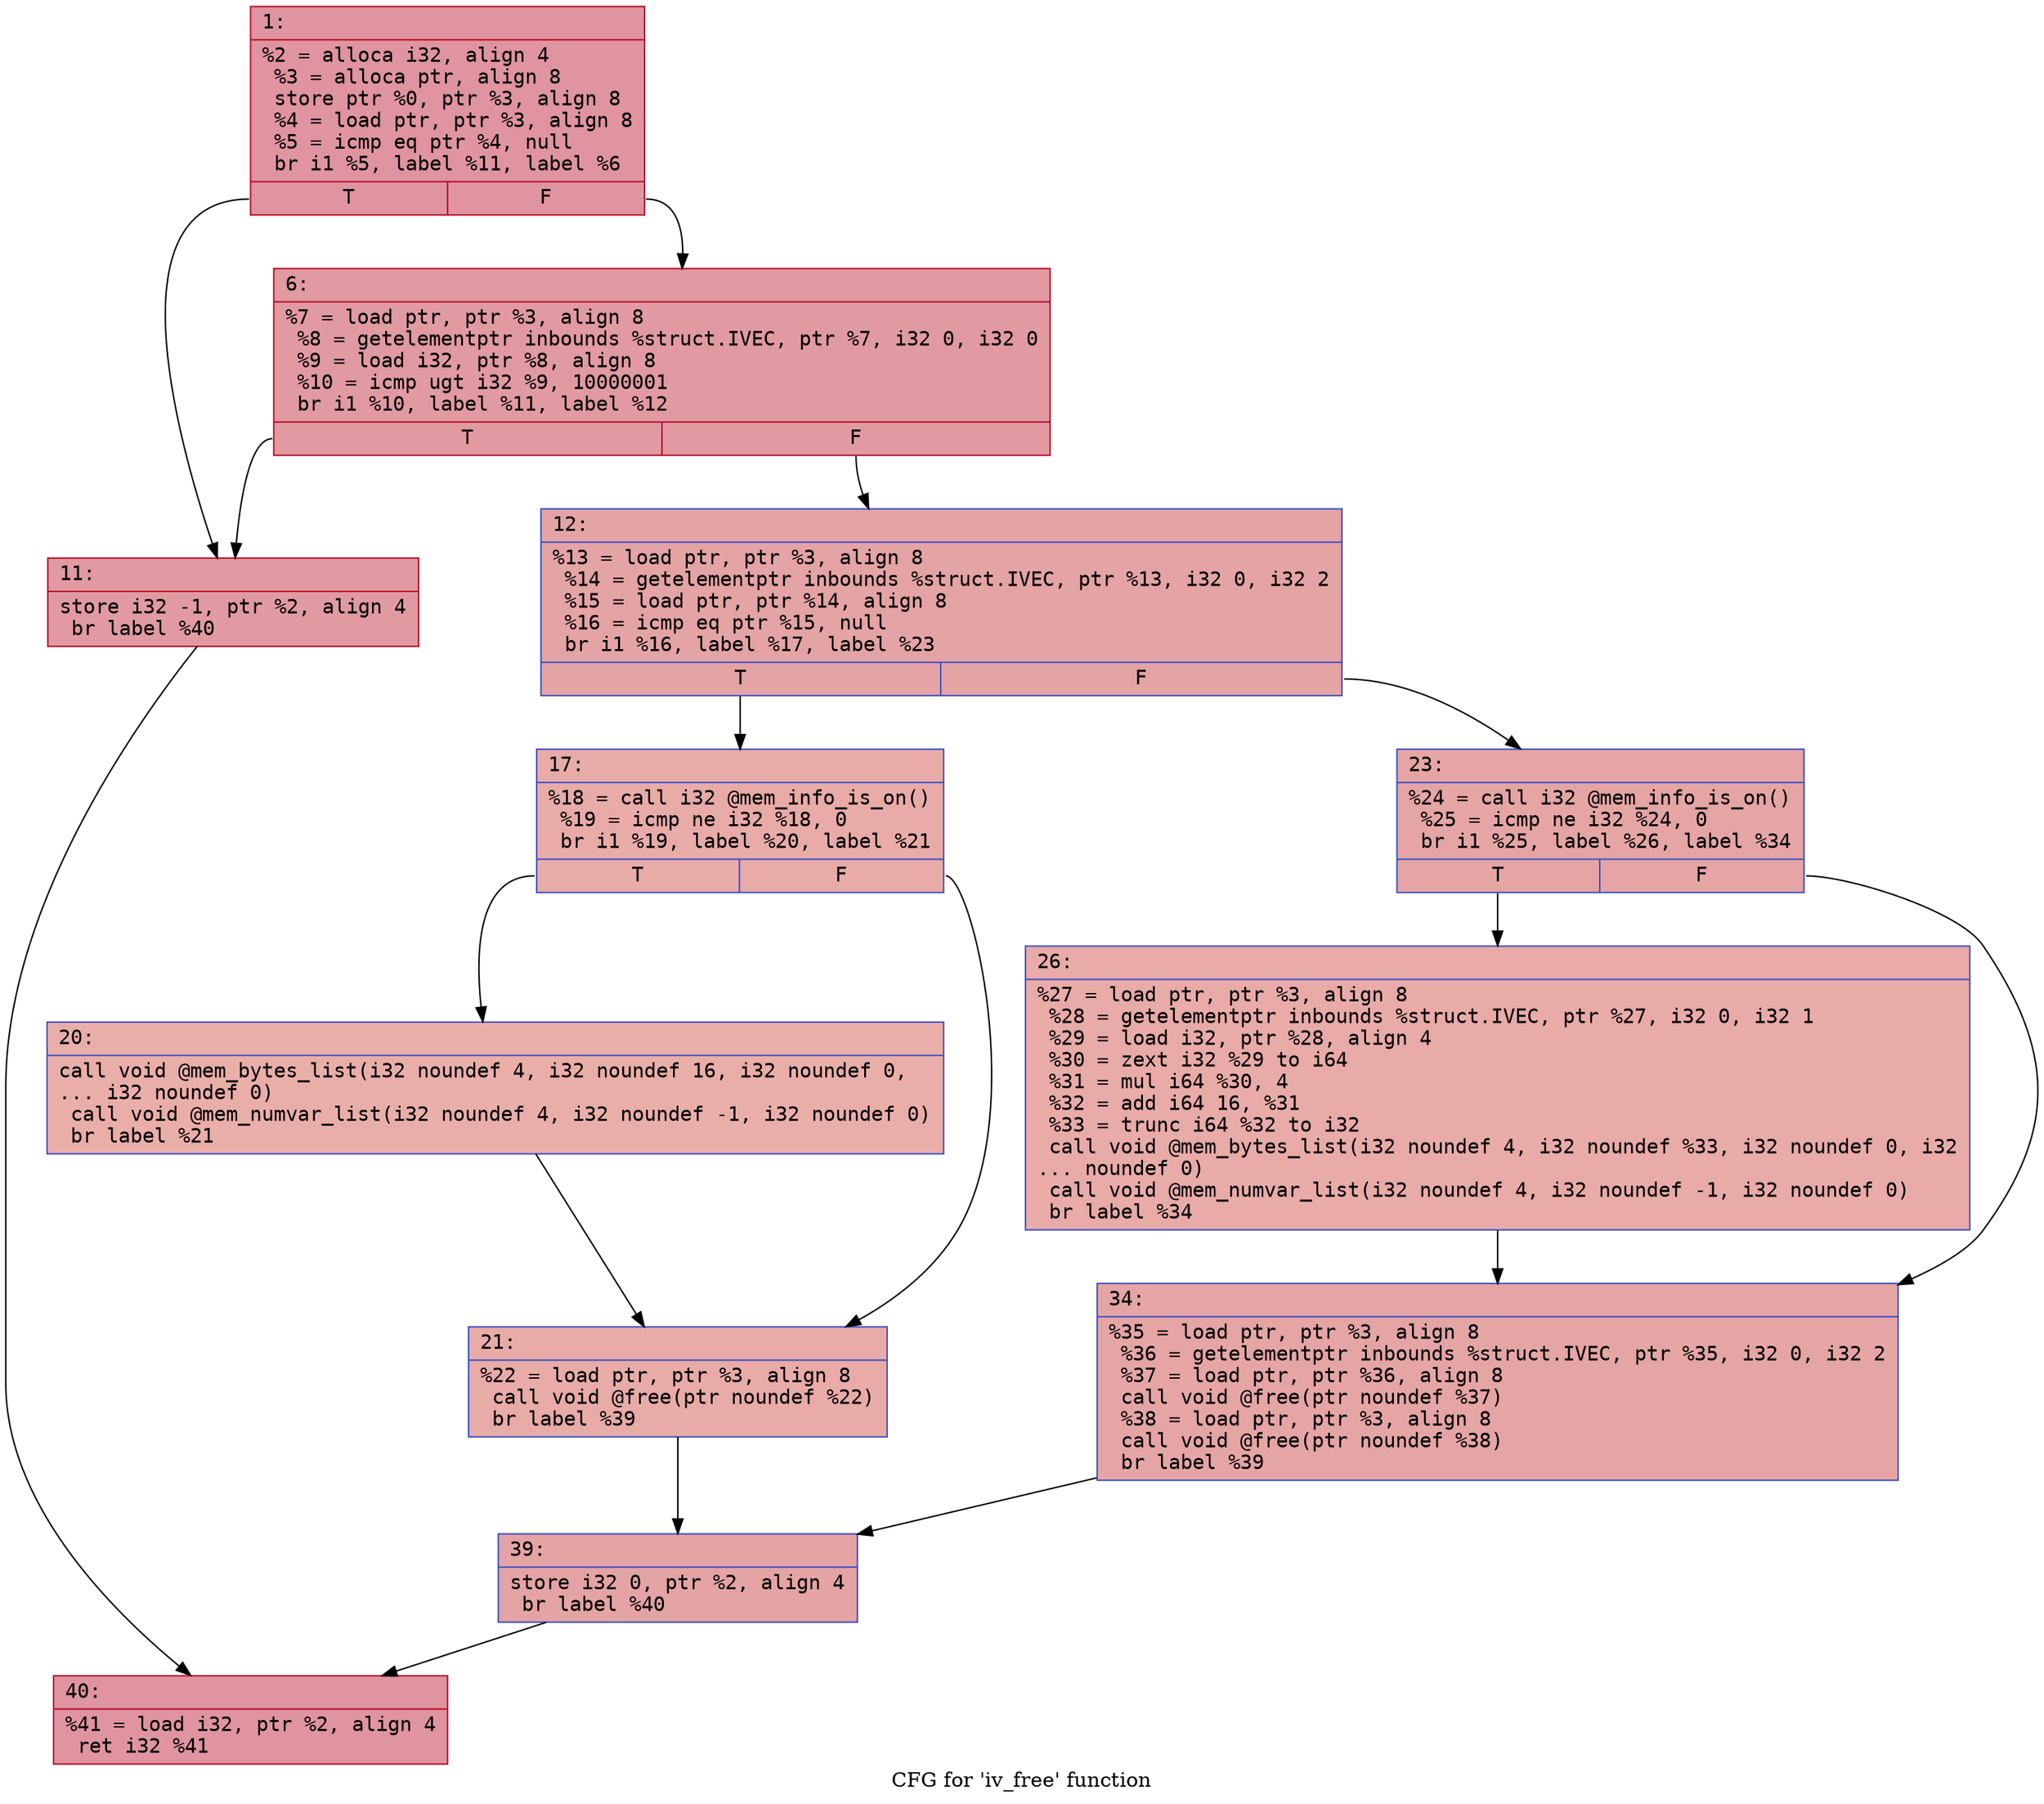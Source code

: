 digraph "CFG for 'iv_free' function" {
	label="CFG for 'iv_free' function";

	Node0x6000037f6490 [shape=record,color="#b70d28ff", style=filled, fillcolor="#b70d2870" fontname="Courier",label="{1:\l|  %2 = alloca i32, align 4\l  %3 = alloca ptr, align 8\l  store ptr %0, ptr %3, align 8\l  %4 = load ptr, ptr %3, align 8\l  %5 = icmp eq ptr %4, null\l  br i1 %5, label %11, label %6\l|{<s0>T|<s1>F}}"];
	Node0x6000037f6490:s0 -> Node0x6000037f6530[tooltip="1 -> 11\nProbability 37.50%" ];
	Node0x6000037f6490:s1 -> Node0x6000037f64e0[tooltip="1 -> 6\nProbability 62.50%" ];
	Node0x6000037f64e0 [shape=record,color="#b70d28ff", style=filled, fillcolor="#bb1b2c70" fontname="Courier",label="{6:\l|  %7 = load ptr, ptr %3, align 8\l  %8 = getelementptr inbounds %struct.IVEC, ptr %7, i32 0, i32 0\l  %9 = load i32, ptr %8, align 8\l  %10 = icmp ugt i32 %9, 10000001\l  br i1 %10, label %11, label %12\l|{<s0>T|<s1>F}}"];
	Node0x6000037f64e0:s0 -> Node0x6000037f6530[tooltip="6 -> 11\nProbability 50.00%" ];
	Node0x6000037f64e0:s1 -> Node0x6000037f6580[tooltip="6 -> 12\nProbability 50.00%" ];
	Node0x6000037f6530 [shape=record,color="#b70d28ff", style=filled, fillcolor="#bb1b2c70" fontname="Courier",label="{11:\l|  store i32 -1, ptr %2, align 4\l  br label %40\l}"];
	Node0x6000037f6530 -> Node0x6000037f6800[tooltip="11 -> 40\nProbability 100.00%" ];
	Node0x6000037f6580 [shape=record,color="#3d50c3ff", style=filled, fillcolor="#c32e3170" fontname="Courier",label="{12:\l|  %13 = load ptr, ptr %3, align 8\l  %14 = getelementptr inbounds %struct.IVEC, ptr %13, i32 0, i32 2\l  %15 = load ptr, ptr %14, align 8\l  %16 = icmp eq ptr %15, null\l  br i1 %16, label %17, label %23\l|{<s0>T|<s1>F}}"];
	Node0x6000037f6580:s0 -> Node0x6000037f65d0[tooltip="12 -> 17\nProbability 37.50%" ];
	Node0x6000037f6580:s1 -> Node0x6000037f66c0[tooltip="12 -> 23\nProbability 62.50%" ];
	Node0x6000037f65d0 [shape=record,color="#3d50c3ff", style=filled, fillcolor="#cc403a70" fontname="Courier",label="{17:\l|  %18 = call i32 @mem_info_is_on()\l  %19 = icmp ne i32 %18, 0\l  br i1 %19, label %20, label %21\l|{<s0>T|<s1>F}}"];
	Node0x6000037f65d0:s0 -> Node0x6000037f6620[tooltip="17 -> 20\nProbability 62.50%" ];
	Node0x6000037f65d0:s1 -> Node0x6000037f6670[tooltip="17 -> 21\nProbability 37.50%" ];
	Node0x6000037f6620 [shape=record,color="#3d50c3ff", style=filled, fillcolor="#d0473d70" fontname="Courier",label="{20:\l|  call void @mem_bytes_list(i32 noundef 4, i32 noundef 16, i32 noundef 0,\l... i32 noundef 0)\l  call void @mem_numvar_list(i32 noundef 4, i32 noundef -1, i32 noundef 0)\l  br label %21\l}"];
	Node0x6000037f6620 -> Node0x6000037f6670[tooltip="20 -> 21\nProbability 100.00%" ];
	Node0x6000037f6670 [shape=record,color="#3d50c3ff", style=filled, fillcolor="#cc403a70" fontname="Courier",label="{21:\l|  %22 = load ptr, ptr %3, align 8\l  call void @free(ptr noundef %22)\l  br label %39\l}"];
	Node0x6000037f6670 -> Node0x6000037f67b0[tooltip="21 -> 39\nProbability 100.00%" ];
	Node0x6000037f66c0 [shape=record,color="#3d50c3ff", style=filled, fillcolor="#c5333470" fontname="Courier",label="{23:\l|  %24 = call i32 @mem_info_is_on()\l  %25 = icmp ne i32 %24, 0\l  br i1 %25, label %26, label %34\l|{<s0>T|<s1>F}}"];
	Node0x6000037f66c0:s0 -> Node0x6000037f6710[tooltip="23 -> 26\nProbability 62.50%" ];
	Node0x6000037f66c0:s1 -> Node0x6000037f6760[tooltip="23 -> 34\nProbability 37.50%" ];
	Node0x6000037f6710 [shape=record,color="#3d50c3ff", style=filled, fillcolor="#cc403a70" fontname="Courier",label="{26:\l|  %27 = load ptr, ptr %3, align 8\l  %28 = getelementptr inbounds %struct.IVEC, ptr %27, i32 0, i32 1\l  %29 = load i32, ptr %28, align 4\l  %30 = zext i32 %29 to i64\l  %31 = mul i64 %30, 4\l  %32 = add i64 16, %31\l  %33 = trunc i64 %32 to i32\l  call void @mem_bytes_list(i32 noundef 4, i32 noundef %33, i32 noundef 0, i32\l... noundef 0)\l  call void @mem_numvar_list(i32 noundef 4, i32 noundef -1, i32 noundef 0)\l  br label %34\l}"];
	Node0x6000037f6710 -> Node0x6000037f6760[tooltip="26 -> 34\nProbability 100.00%" ];
	Node0x6000037f6760 [shape=record,color="#3d50c3ff", style=filled, fillcolor="#c5333470" fontname="Courier",label="{34:\l|  %35 = load ptr, ptr %3, align 8\l  %36 = getelementptr inbounds %struct.IVEC, ptr %35, i32 0, i32 2\l  %37 = load ptr, ptr %36, align 8\l  call void @free(ptr noundef %37)\l  %38 = load ptr, ptr %3, align 8\l  call void @free(ptr noundef %38)\l  br label %39\l}"];
	Node0x6000037f6760 -> Node0x6000037f67b0[tooltip="34 -> 39\nProbability 100.00%" ];
	Node0x6000037f67b0 [shape=record,color="#3d50c3ff", style=filled, fillcolor="#c32e3170" fontname="Courier",label="{39:\l|  store i32 0, ptr %2, align 4\l  br label %40\l}"];
	Node0x6000037f67b0 -> Node0x6000037f6800[tooltip="39 -> 40\nProbability 100.00%" ];
	Node0x6000037f6800 [shape=record,color="#b70d28ff", style=filled, fillcolor="#b70d2870" fontname="Courier",label="{40:\l|  %41 = load i32, ptr %2, align 4\l  ret i32 %41\l}"];
}
